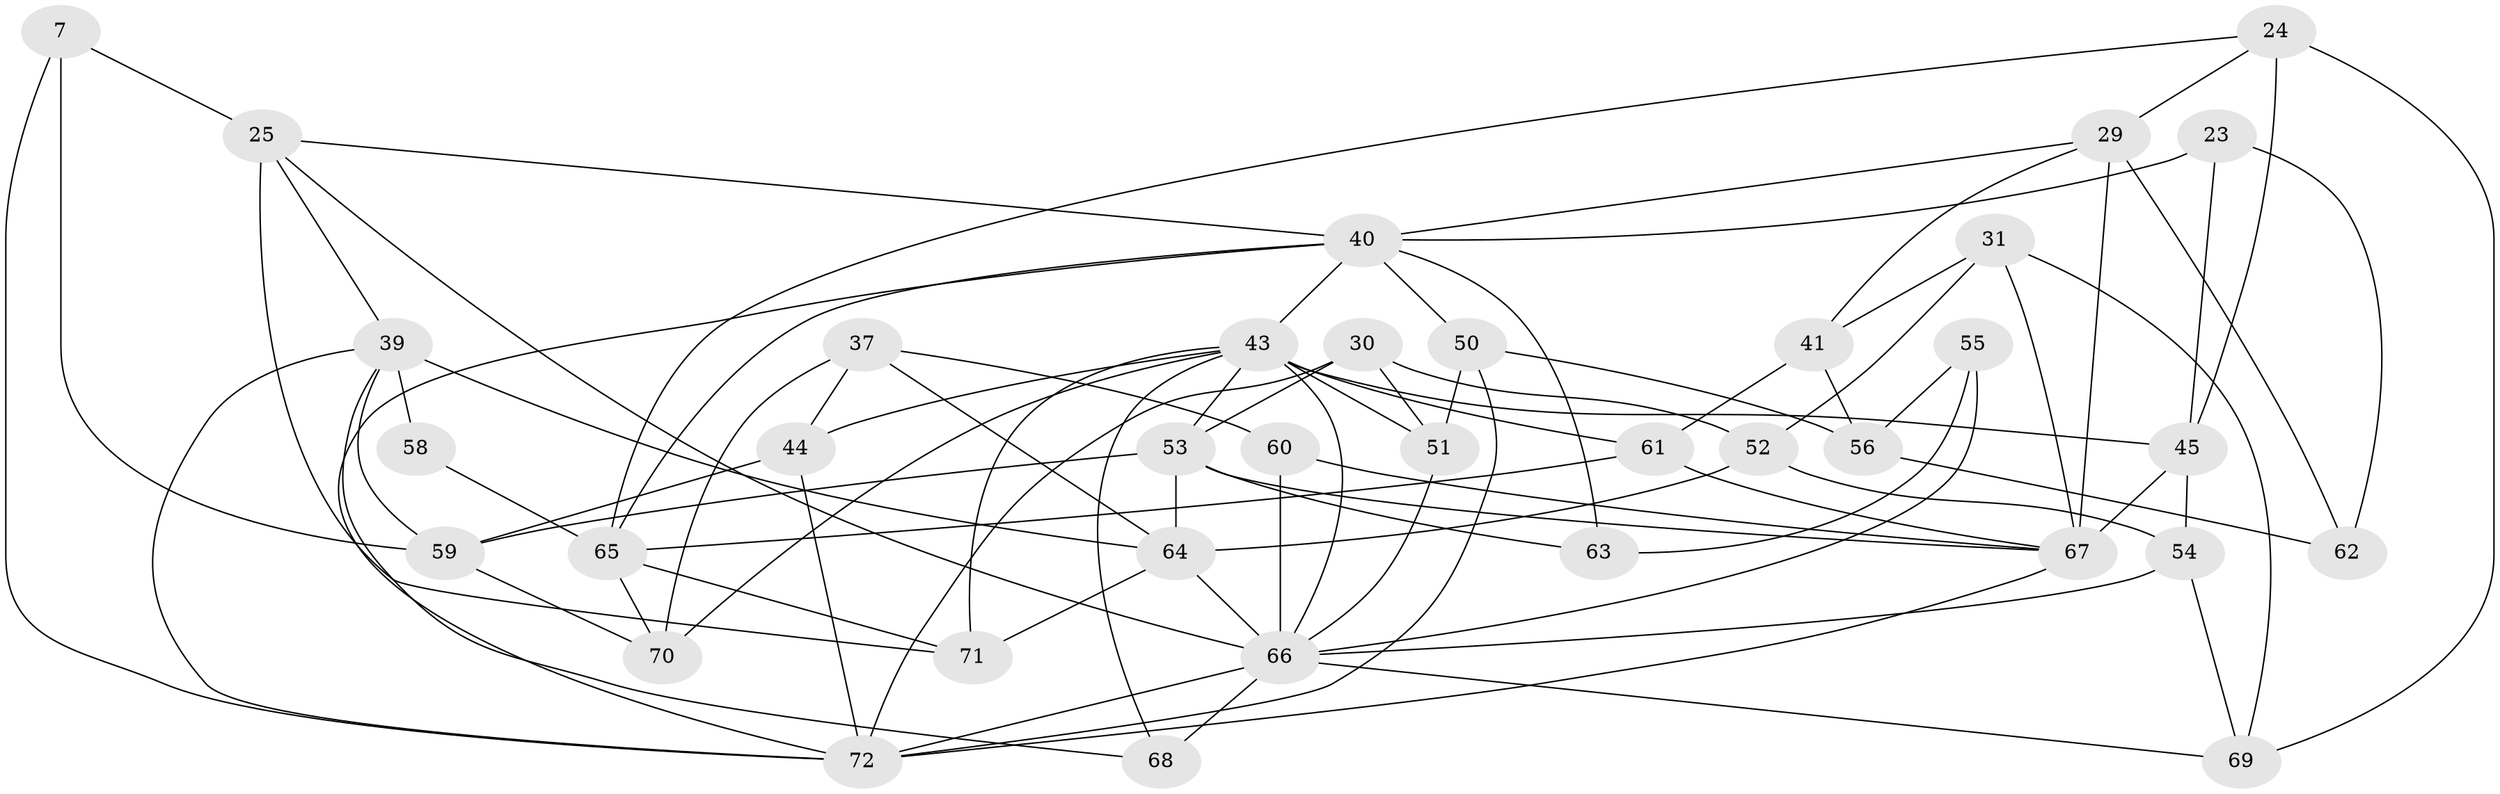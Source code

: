 // original degree distribution, {4: 1.0}
// Generated by graph-tools (version 1.1) at 2025/58/03/09/25 04:58:51]
// undirected, 36 vertices, 85 edges
graph export_dot {
graph [start="1"]
  node [color=gray90,style=filled];
  7;
  23;
  24;
  25 [super="+14"];
  29 [super="+26"];
  30 [super="+12"];
  31;
  37;
  39 [super="+16+38"];
  40 [super="+15+28+9"];
  41;
  43 [super="+32+19"];
  44;
  45 [super="+21"];
  50 [super="+8"];
  51 [super="+46"];
  52;
  53 [super="+42+48"];
  54;
  55;
  56;
  58;
  59 [super="+4"];
  60 [super="+49"];
  61;
  62;
  63;
  64 [super="+1+22"];
  65 [super="+33+20"];
  66 [super="+57+34+47"];
  67 [super="+5+11"];
  68;
  69;
  70;
  71 [super="+13+35"];
  72 [super="+17+36"];
  7 -- 25;
  7 -- 59 [weight=2];
  7 -- 72;
  23 -- 45;
  23 -- 62;
  23 -- 40 [weight=2];
  24 -- 69;
  24 -- 45;
  24 -- 29;
  24 -- 65;
  25 -- 66;
  25 -- 71 [weight=2];
  25 -- 39;
  25 -- 40;
  29 -- 41;
  29 -- 62 [weight=2];
  29 -- 67;
  29 -- 40;
  30 -- 53 [weight=2];
  30 -- 52;
  30 -- 51 [weight=2];
  30 -- 72;
  31 -- 41;
  31 -- 69;
  31 -- 52;
  31 -- 67;
  37 -- 44;
  37 -- 64;
  37 -- 60;
  37 -- 70;
  39 -- 59;
  39 -- 64 [weight=2];
  39 -- 58 [weight=2];
  39 -- 72;
  39 -- 68;
  40 -- 50 [weight=2];
  40 -- 65;
  40 -- 43 [weight=3];
  40 -- 72;
  40 -- 63;
  41 -- 61;
  41 -- 56;
  43 -- 61;
  43 -- 53;
  43 -- 68;
  43 -- 70;
  43 -- 44;
  43 -- 51;
  43 -- 71 [weight=2];
  43 -- 45 [weight=2];
  43 -- 66;
  44 -- 59;
  44 -- 72;
  45 -- 67;
  45 -- 54;
  50 -- 56;
  50 -- 51 [weight=2];
  50 -- 72;
  51 -- 66;
  52 -- 54;
  52 -- 64;
  53 -- 63 [weight=2];
  53 -- 67;
  53 -- 64;
  53 -- 59;
  54 -- 69;
  54 -- 66;
  55 -- 56;
  55 -- 66 [weight=2];
  55 -- 63;
  56 -- 62;
  58 -- 65 [weight=2];
  59 -- 70;
  60 -- 67 [weight=2];
  60 -- 66 [weight=3];
  61 -- 67;
  61 -- 65;
  64 -- 66;
  64 -- 71 [weight=2];
  65 -- 71 [weight=2];
  65 -- 70;
  66 -- 68 [weight=2];
  66 -- 69;
  66 -- 72;
  67 -- 72;
}
